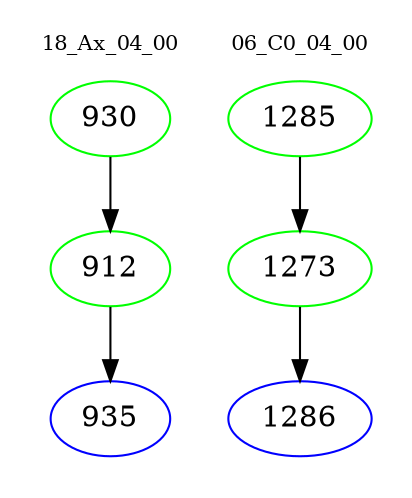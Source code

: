 digraph{
subgraph cluster_0 {
color = white
label = "18_Ax_04_00";
fontsize=10;
T0_930 [label="930", color="green"]
T0_930 -> T0_912 [color="black"]
T0_912 [label="912", color="green"]
T0_912 -> T0_935 [color="black"]
T0_935 [label="935", color="blue"]
}
subgraph cluster_1 {
color = white
label = "06_C0_04_00";
fontsize=10;
T1_1285 [label="1285", color="green"]
T1_1285 -> T1_1273 [color="black"]
T1_1273 [label="1273", color="green"]
T1_1273 -> T1_1286 [color="black"]
T1_1286 [label="1286", color="blue"]
}
}
